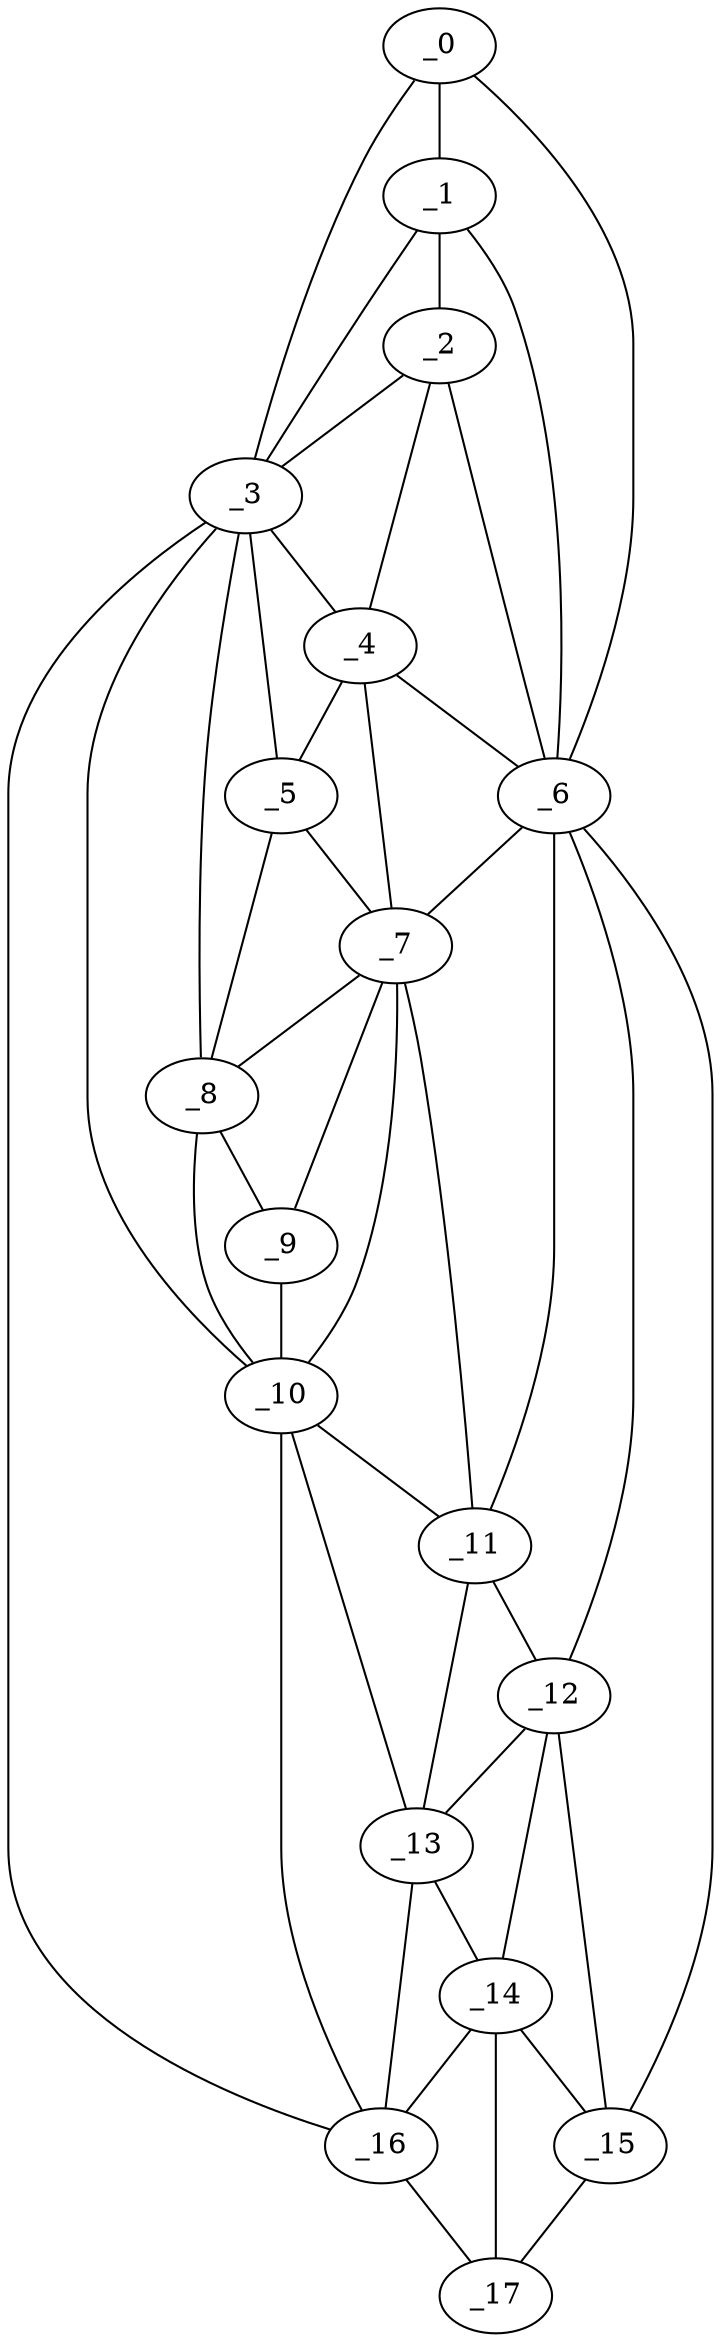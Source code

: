 graph "obj98__230.gxl" {
	_0	 [x=5,
		y=37];
	_1	 [x=23,
		y=36];
	_0 -- _1	 [valence=2];
	_3	 [x=33,
		y=29];
	_0 -- _3	 [valence=1];
	_6	 [x=59,
		y=80];
	_0 -- _6	 [valence=1];
	_2	 [x=32,
		y=37];
	_1 -- _2	 [valence=2];
	_1 -- _3	 [valence=2];
	_1 -- _6	 [valence=2];
	_2 -- _3	 [valence=2];
	_4	 [x=42,
		y=41];
	_2 -- _4	 [valence=2];
	_2 -- _6	 [valence=2];
	_3 -- _4	 [valence=2];
	_5	 [x=52,
		y=45];
	_3 -- _5	 [valence=2];
	_8	 [x=64,
		y=49];
	_3 -- _8	 [valence=1];
	_10	 [x=77,
		y=55];
	_3 -- _10	 [valence=2];
	_16	 [x=125,
		y=70];
	_3 -- _16	 [valence=1];
	_4 -- _5	 [valence=1];
	_4 -- _6	 [valence=2];
	_7	 [x=60,
		y=65];
	_4 -- _7	 [valence=2];
	_5 -- _7	 [valence=1];
	_5 -- _8	 [valence=2];
	_6 -- _7	 [valence=1];
	_11	 [x=78,
		y=73];
	_6 -- _11	 [valence=2];
	_12	 [x=81,
		y=76];
	_6 -- _12	 [valence=2];
	_15	 [x=96,
		y=98];
	_6 -- _15	 [valence=1];
	_7 -- _8	 [valence=2];
	_9	 [x=70,
		y=53];
	_7 -- _9	 [valence=1];
	_7 -- _10	 [valence=2];
	_7 -- _11	 [valence=2];
	_8 -- _9	 [valence=2];
	_8 -- _10	 [valence=2];
	_9 -- _10	 [valence=2];
	_10 -- _11	 [valence=1];
	_13	 [x=93,
		y=62];
	_10 -- _13	 [valence=1];
	_10 -- _16	 [valence=1];
	_11 -- _12	 [valence=2];
	_11 -- _13	 [valence=2];
	_12 -- _13	 [valence=2];
	_14	 [x=95,
		y=82];
	_12 -- _14	 [valence=2];
	_12 -- _15	 [valence=1];
	_13 -- _14	 [valence=2];
	_13 -- _16	 [valence=2];
	_14 -- _15	 [valence=2];
	_14 -- _16	 [valence=1];
	_17	 [x=125,
		y=89];
	_14 -- _17	 [valence=2];
	_15 -- _17	 [valence=1];
	_16 -- _17	 [valence=1];
}
